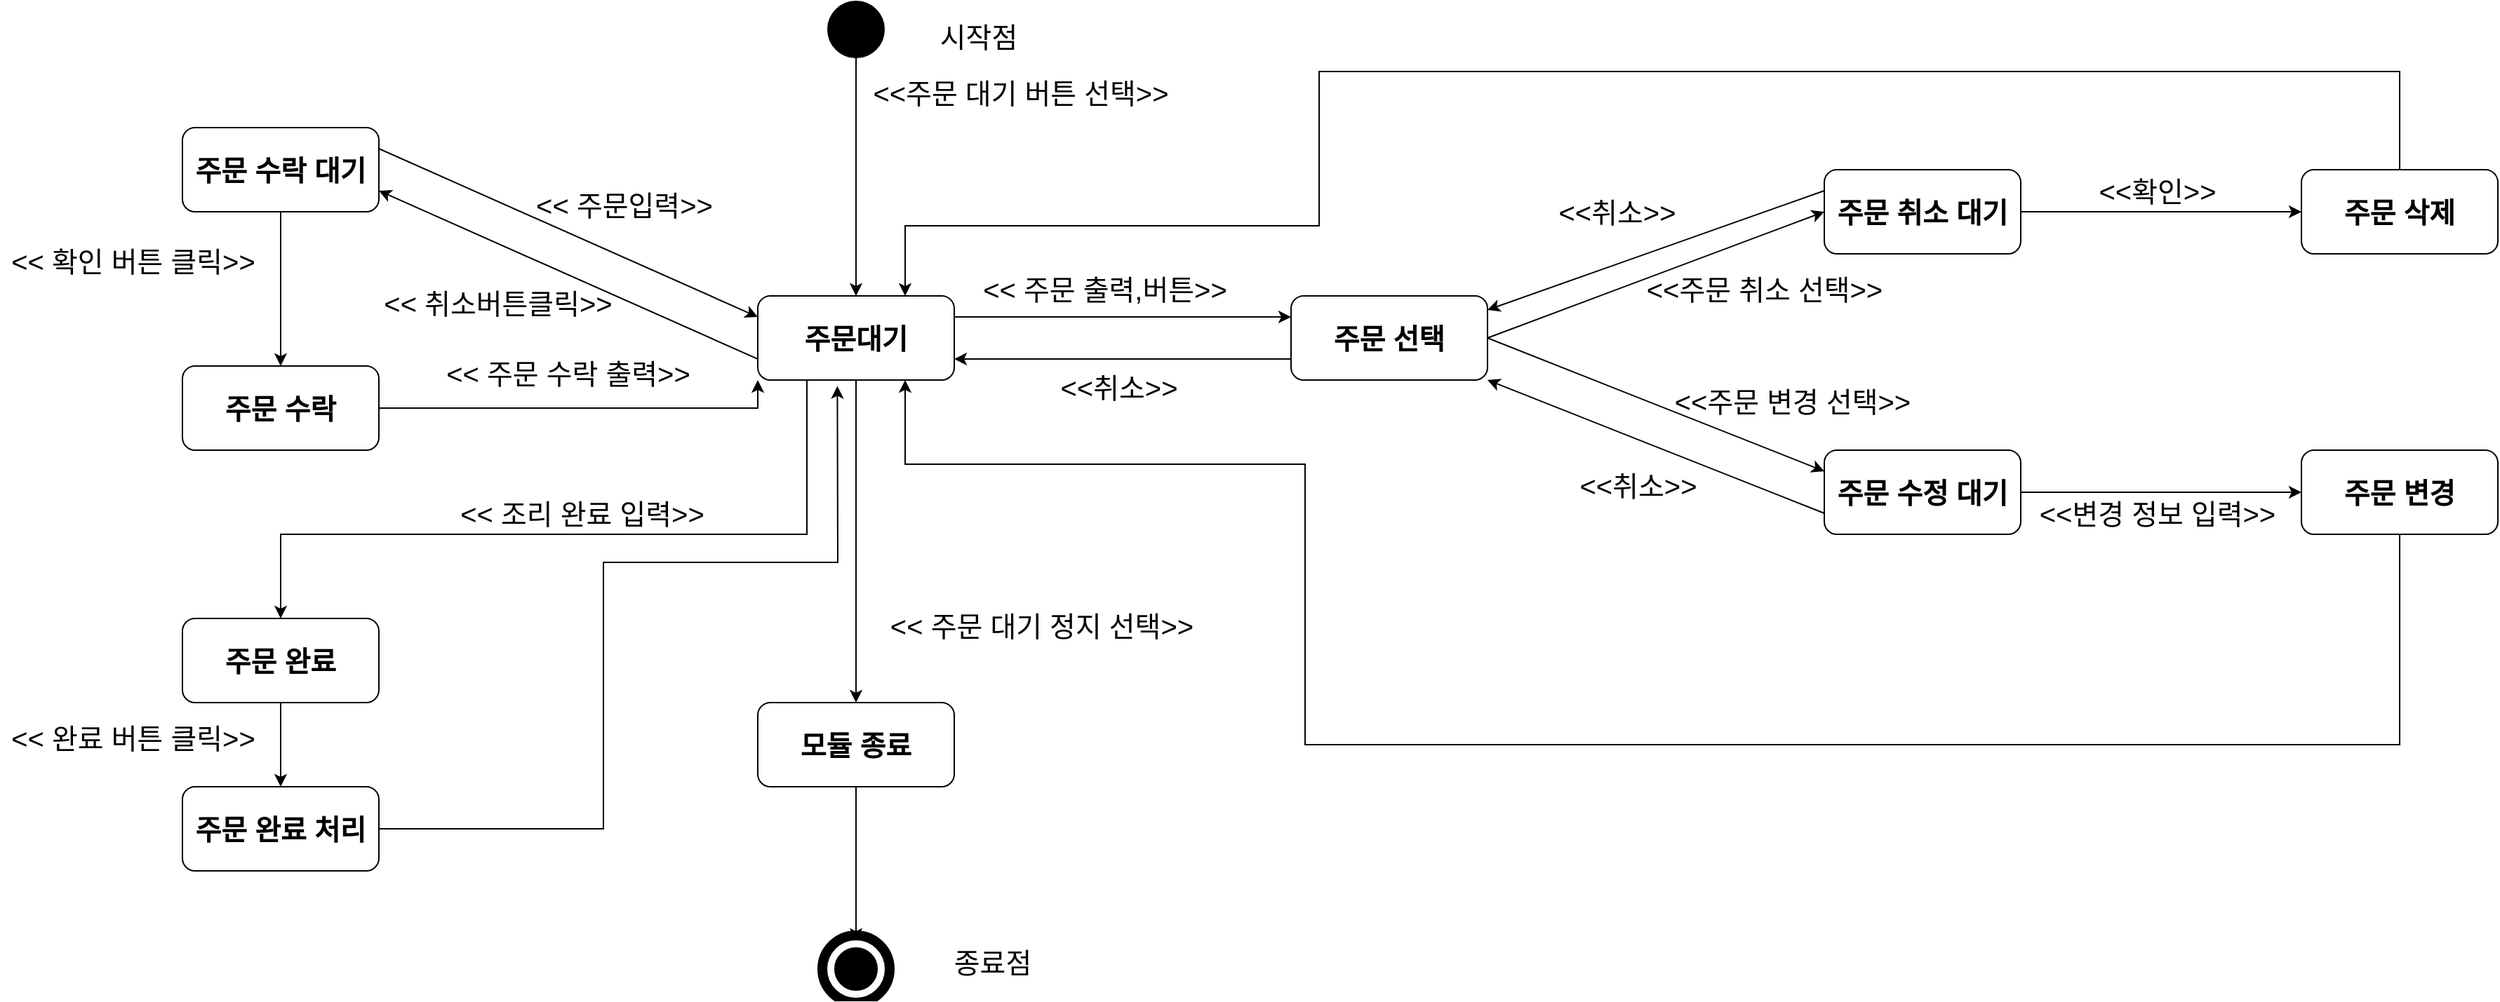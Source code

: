 <mxfile version="19.0.3" type="device"><diagram name="Page-1" id="58cdce13-f638-feb5-8d6f-7d28b1aa9fa0"><mxGraphModel dx="2789" dy="1013" grid="1" gridSize="10" guides="1" tooltips="1" connect="1" arrows="1" fold="1" page="1" pageScale="1" pageWidth="1100" pageHeight="850" background="none" math="0" shadow="0"><root><mxCell id="0"/><mxCell id="1" parent="0"/><mxCell id="1Db8nz4i30QO0pp5KUbZ-1" value="&lt;font style=&quot;font-size: 20px;&quot;&gt;&lt;b&gt;주문대기&lt;/b&gt;&lt;/font&gt;" style="rounded=1;whiteSpace=wrap;html=1;" vertex="1" parent="1"><mxGeometry x="370" y="240" width="140" height="60" as="geometry"/></mxCell><mxCell id="1Db8nz4i30QO0pp5KUbZ-2" value="&lt;font style=&quot;font-size: 20px;&quot;&gt;&lt;b&gt;주문 선택&lt;br&gt;&lt;/b&gt;&lt;/font&gt;" style="rounded=1;whiteSpace=wrap;html=1;" vertex="1" parent="1"><mxGeometry x="750" y="240" width="140" height="60" as="geometry"/></mxCell><mxCell id="1Db8nz4i30QO0pp5KUbZ-3" value="&lt;font style=&quot;font-size: 20px;&quot;&gt;&lt;b&gt;주문 취소 대기&lt;br&gt;&lt;/b&gt;&lt;/font&gt;" style="rounded=1;whiteSpace=wrap;html=1;" vertex="1" parent="1"><mxGeometry x="1130" y="150" width="140" height="60" as="geometry"/></mxCell><mxCell id="1Db8nz4i30QO0pp5KUbZ-4" value="&lt;font style=&quot;font-size: 20px;&quot;&gt;&lt;b&gt;주문 수정 대기&lt;br&gt;&lt;/b&gt;&lt;/font&gt;" style="rounded=1;whiteSpace=wrap;html=1;" vertex="1" parent="1"><mxGeometry x="1130" y="350" width="140" height="60" as="geometry"/></mxCell><mxCell id="1Db8nz4i30QO0pp5KUbZ-5" value="&lt;font style=&quot;font-size: 20px;&quot;&gt;&lt;b&gt;주문 삭제&lt;br&gt;&lt;/b&gt;&lt;/font&gt;" style="rounded=1;whiteSpace=wrap;html=1;" vertex="1" parent="1"><mxGeometry x="1470" y="150" width="140" height="60" as="geometry"/></mxCell><mxCell id="1Db8nz4i30QO0pp5KUbZ-6" value="&lt;font style=&quot;font-size: 20px;&quot;&gt;&lt;b&gt;주문 변경&lt;br&gt;&lt;/b&gt;&lt;/font&gt;" style="rounded=1;whiteSpace=wrap;html=1;" vertex="1" parent="1"><mxGeometry x="1470" y="350" width="140" height="60" as="geometry"/></mxCell><mxCell id="1Db8nz4i30QO0pp5KUbZ-7" value="&lt;font style=&quot;font-size: 20px;&quot;&gt;&lt;b&gt;주문 수락 대기&lt;/b&gt;&lt;/font&gt;" style="rounded=1;whiteSpace=wrap;html=1;" vertex="1" parent="1"><mxGeometry x="-40" y="120" width="140" height="60" as="geometry"/></mxCell><mxCell id="1Db8nz4i30QO0pp5KUbZ-8" value="&lt;font style=&quot;font-size: 20px;&quot;&gt;&lt;b&gt;주문 수락&lt;/b&gt;&lt;/font&gt;" style="rounded=1;whiteSpace=wrap;html=1;" vertex="1" parent="1"><mxGeometry x="-40" y="290" width="140" height="60" as="geometry"/></mxCell><mxCell id="1Db8nz4i30QO0pp5KUbZ-9" value="&lt;font style=&quot;font-size: 20px;&quot;&gt;&lt;b&gt;주문 완료&lt;/b&gt;&lt;/font&gt;" style="rounded=1;whiteSpace=wrap;html=1;" vertex="1" parent="1"><mxGeometry x="-40" y="470" width="140" height="60" as="geometry"/></mxCell><mxCell id="1Db8nz4i30QO0pp5KUbZ-10" value="&lt;font style=&quot;font-size: 20px;&quot;&gt;&lt;b&gt;주문 완료 처리&lt;/b&gt;&lt;/font&gt;" style="rounded=1;whiteSpace=wrap;html=1;" vertex="1" parent="1"><mxGeometry x="-40" y="590" width="140" height="60" as="geometry"/></mxCell><mxCell id="1Db8nz4i30QO0pp5KUbZ-11" value="&lt;font style=&quot;font-size: 20px;&quot;&gt;&lt;b&gt;모듈 종료&lt;/b&gt;&lt;/font&gt;" style="rounded=1;whiteSpace=wrap;html=1;" vertex="1" parent="1"><mxGeometry x="370" y="530" width="140" height="60" as="geometry"/></mxCell><mxCell id="1Db8nz4i30QO0pp5KUbZ-12" value="" style="ellipse;whiteSpace=wrap;html=1;rounded=0;shadow=0;comic=0;labelBackgroundColor=none;strokeWidth=1;fillColor=#000000;fontFamily=Verdana;fontSize=12;align=center;" vertex="1" parent="1"><mxGeometry x="420" y="30" width="40" height="40" as="geometry"/></mxCell><mxCell id="1Db8nz4i30QO0pp5KUbZ-13" value="" style="shape=mxgraph.bpmn.shape;html=1;verticalLabelPosition=bottom;labelBackgroundColor=#ffffff;verticalAlign=top;perimeter=ellipsePerimeter;outline=end;symbol=terminate;rounded=0;shadow=0;comic=0;strokeWidth=5;fontFamily=Verdana;fontSize=12;align=center;points=[[0,0.5,0,0,0],[0.15,0.15,0,0,0],[0.15,0.85,0,0,0],[0.5,0,0,0,0],[0.5,1,0,0,0],[0.7,0.8,0,0,0],[0.85,0.15,0,0,0],[1,0.5,0,0,0]];fillColor=default;perimeterSpacing=0;" vertex="1" parent="1"><mxGeometry x="420" y="700" width="40" height="40" as="geometry"/></mxCell><mxCell id="1Db8nz4i30QO0pp5KUbZ-15" value="" style="endArrow=classic;html=1;rounded=0;fontSize=20;exitX=0.5;exitY=1;exitDx=0;exitDy=0;entryX=0.5;entryY=0;entryDx=0;entryDy=0;" edge="1" parent="1" source="1Db8nz4i30QO0pp5KUbZ-12" target="1Db8nz4i30QO0pp5KUbZ-1"><mxGeometry width="50" height="50" relative="1" as="geometry"><mxPoint x="580" y="460" as="sourcePoint"/><mxPoint x="630" y="410" as="targetPoint"/></mxGeometry></mxCell><mxCell id="1Db8nz4i30QO0pp5KUbZ-16" value="" style="endArrow=classic;html=1;rounded=0;fontSize=20;exitX=0.5;exitY=1;exitDx=0;exitDy=0;entryX=0.5;entryY=0;entryDx=0;entryDy=0;" edge="1" parent="1" source="1Db8nz4i30QO0pp5KUbZ-1" target="1Db8nz4i30QO0pp5KUbZ-11"><mxGeometry width="50" height="50" relative="1" as="geometry"><mxPoint x="580" y="460" as="sourcePoint"/><mxPoint x="630" y="410" as="targetPoint"/></mxGeometry></mxCell><mxCell id="1Db8nz4i30QO0pp5KUbZ-17" value="" style="endArrow=classic;html=1;rounded=0;fontSize=20;exitX=0.5;exitY=1;exitDx=0;exitDy=0;entryX=0.5;entryY=0;entryDx=0;entryDy=0;" edge="1" parent="1" source="1Db8nz4i30QO0pp5KUbZ-11" target="1Db8nz4i30QO0pp5KUbZ-13"><mxGeometry width="50" height="50" relative="1" as="geometry"><mxPoint x="580" y="540" as="sourcePoint"/><mxPoint x="630" y="490" as="targetPoint"/></mxGeometry></mxCell><mxCell id="1Db8nz4i30QO0pp5KUbZ-18" value="" style="endArrow=classic;html=1;rounded=0;fontSize=20;exitX=1;exitY=0.25;exitDx=0;exitDy=0;entryX=0;entryY=0.25;entryDx=0;entryDy=0;" edge="1" parent="1" source="1Db8nz4i30QO0pp5KUbZ-1" target="1Db8nz4i30QO0pp5KUbZ-2"><mxGeometry width="50" height="50" relative="1" as="geometry"><mxPoint x="570" y="460" as="sourcePoint"/><mxPoint x="590" y="260" as="targetPoint"/></mxGeometry></mxCell><mxCell id="1Db8nz4i30QO0pp5KUbZ-21" value="" style="endArrow=classic;html=1;rounded=0;fontSize=20;exitX=0;exitY=0.75;exitDx=0;exitDy=0;entryX=1;entryY=0.75;entryDx=0;entryDy=0;" edge="1" parent="1" source="1Db8nz4i30QO0pp5KUbZ-2" target="1Db8nz4i30QO0pp5KUbZ-1"><mxGeometry width="50" height="50" relative="1" as="geometry"><mxPoint x="610" y="460" as="sourcePoint"/><mxPoint x="660" y="410" as="targetPoint"/></mxGeometry></mxCell><mxCell id="1Db8nz4i30QO0pp5KUbZ-22" value="" style="endArrow=classic;html=1;rounded=0;fontSize=20;entryX=0;entryY=0.5;entryDx=0;entryDy=0;exitX=1;exitY=0.5;exitDx=0;exitDy=0;" edge="1" parent="1" source="1Db8nz4i30QO0pp5KUbZ-2" target="1Db8nz4i30QO0pp5KUbZ-3"><mxGeometry width="50" height="50" relative="1" as="geometry"><mxPoint x="760" y="460" as="sourcePoint"/><mxPoint x="810" y="410" as="targetPoint"/></mxGeometry></mxCell><mxCell id="1Db8nz4i30QO0pp5KUbZ-23" value="" style="endArrow=classic;html=1;rounded=0;fontSize=20;exitX=1;exitY=0.5;exitDx=0;exitDy=0;entryX=0;entryY=0.25;entryDx=0;entryDy=0;" edge="1" parent="1" source="1Db8nz4i30QO0pp5KUbZ-2" target="1Db8nz4i30QO0pp5KUbZ-4"><mxGeometry width="50" height="50" relative="1" as="geometry"><mxPoint x="760" y="460" as="sourcePoint"/><mxPoint x="810" y="410" as="targetPoint"/></mxGeometry></mxCell><mxCell id="1Db8nz4i30QO0pp5KUbZ-24" value="" style="endArrow=classic;html=1;rounded=0;fontSize=20;exitX=0;exitY=0.25;exitDx=0;exitDy=0;entryX=1;entryY=0.167;entryDx=0;entryDy=0;entryPerimeter=0;" edge="1" parent="1" source="1Db8nz4i30QO0pp5KUbZ-3" target="1Db8nz4i30QO0pp5KUbZ-2"><mxGeometry width="50" height="50" relative="1" as="geometry"><mxPoint x="760" y="460" as="sourcePoint"/><mxPoint x="810" y="410" as="targetPoint"/></mxGeometry></mxCell><mxCell id="1Db8nz4i30QO0pp5KUbZ-25" value="" style="endArrow=classic;html=1;rounded=0;fontSize=20;exitX=0;exitY=0.75;exitDx=0;exitDy=0;entryX=1;entryY=1;entryDx=0;entryDy=0;" edge="1" parent="1" source="1Db8nz4i30QO0pp5KUbZ-4" target="1Db8nz4i30QO0pp5KUbZ-2"><mxGeometry width="50" height="50" relative="1" as="geometry"><mxPoint x="760" y="460" as="sourcePoint"/><mxPoint x="810" y="410" as="targetPoint"/></mxGeometry></mxCell><mxCell id="1Db8nz4i30QO0pp5KUbZ-27" value="" style="endArrow=classic;html=1;rounded=0;fontSize=20;entryX=0;entryY=0.5;entryDx=0;entryDy=0;exitX=1;exitY=0.5;exitDx=0;exitDy=0;" edge="1" parent="1" source="1Db8nz4i30QO0pp5KUbZ-3" target="1Db8nz4i30QO0pp5KUbZ-5"><mxGeometry width="50" height="50" relative="1" as="geometry"><mxPoint x="780" y="460" as="sourcePoint"/><mxPoint x="830" y="410" as="targetPoint"/></mxGeometry></mxCell><mxCell id="1Db8nz4i30QO0pp5KUbZ-28" value="" style="endArrow=classic;html=1;rounded=0;fontSize=20;exitX=1;exitY=0.5;exitDx=0;exitDy=0;entryX=0;entryY=0.5;entryDx=0;entryDy=0;" edge="1" parent="1" source="1Db8nz4i30QO0pp5KUbZ-4" target="1Db8nz4i30QO0pp5KUbZ-6"><mxGeometry width="50" height="50" relative="1" as="geometry"><mxPoint x="780" y="460" as="sourcePoint"/><mxPoint x="830" y="410" as="targetPoint"/></mxGeometry></mxCell><mxCell id="1Db8nz4i30QO0pp5KUbZ-30" value="" style="endArrow=classic;html=1;rounded=0;fontSize=20;exitX=0.5;exitY=0;exitDx=0;exitDy=0;entryX=0.75;entryY=0;entryDx=0;entryDy=0;" edge="1" parent="1" source="1Db8nz4i30QO0pp5KUbZ-5" target="1Db8nz4i30QO0pp5KUbZ-1"><mxGeometry width="50" height="50" relative="1" as="geometry"><mxPoint x="630" y="460" as="sourcePoint"/><mxPoint x="680" y="410" as="targetPoint"/><Array as="points"><mxPoint x="1540" y="80"/><mxPoint x="770" y="80"/><mxPoint x="770" y="190"/><mxPoint x="475" y="190"/></Array></mxGeometry></mxCell><mxCell id="1Db8nz4i30QO0pp5KUbZ-31" value="" style="endArrow=classic;html=1;rounded=0;fontSize=20;exitX=0.5;exitY=1;exitDx=0;exitDy=0;entryX=0.75;entryY=1;entryDx=0;entryDy=0;" edge="1" parent="1" source="1Db8nz4i30QO0pp5KUbZ-6" target="1Db8nz4i30QO0pp5KUbZ-1"><mxGeometry width="50" height="50" relative="1" as="geometry"><mxPoint x="630" y="460" as="sourcePoint"/><mxPoint x="680" y="410" as="targetPoint"/><Array as="points"><mxPoint x="1540" y="560"/><mxPoint x="760" y="560"/><mxPoint x="760" y="360"/><mxPoint x="630" y="360"/><mxPoint x="475" y="360"/></Array></mxGeometry></mxCell><mxCell id="1Db8nz4i30QO0pp5KUbZ-33" value="" style="endArrow=classic;html=1;rounded=0;fontSize=20;exitX=1;exitY=0.25;exitDx=0;exitDy=0;entryX=0;entryY=0.25;entryDx=0;entryDy=0;" edge="1" parent="1" source="1Db8nz4i30QO0pp5KUbZ-7" target="1Db8nz4i30QO0pp5KUbZ-1"><mxGeometry width="50" height="50" relative="1" as="geometry"><mxPoint x="630" y="460" as="sourcePoint"/><mxPoint x="680" y="410" as="targetPoint"/></mxGeometry></mxCell><mxCell id="1Db8nz4i30QO0pp5KUbZ-34" value="" style="endArrow=classic;html=1;rounded=0;fontSize=20;exitX=0;exitY=0.75;exitDx=0;exitDy=0;entryX=1;entryY=0.75;entryDx=0;entryDy=0;" edge="1" parent="1" source="1Db8nz4i30QO0pp5KUbZ-1" target="1Db8nz4i30QO0pp5KUbZ-7"><mxGeometry width="50" height="50" relative="1" as="geometry"><mxPoint x="630" y="460" as="sourcePoint"/><mxPoint x="680" y="410" as="targetPoint"/></mxGeometry></mxCell><mxCell id="1Db8nz4i30QO0pp5KUbZ-36" value="" style="endArrow=classic;html=1;rounded=0;fontSize=20;exitX=0.5;exitY=1;exitDx=0;exitDy=0;entryX=0.5;entryY=0;entryDx=0;entryDy=0;" edge="1" parent="1" source="1Db8nz4i30QO0pp5KUbZ-7" target="1Db8nz4i30QO0pp5KUbZ-8"><mxGeometry width="50" height="50" relative="1" as="geometry"><mxPoint x="550" y="390" as="sourcePoint"/><mxPoint x="30" y="260" as="targetPoint"/></mxGeometry></mxCell><mxCell id="1Db8nz4i30QO0pp5KUbZ-37" value="" style="endArrow=classic;html=1;rounded=0;fontSize=20;exitX=1;exitY=0.5;exitDx=0;exitDy=0;entryX=0;entryY=1;entryDx=0;entryDy=0;" edge="1" parent="1" source="1Db8nz4i30QO0pp5KUbZ-8" target="1Db8nz4i30QO0pp5KUbZ-1"><mxGeometry width="50" height="50" relative="1" as="geometry"><mxPoint x="630" y="460" as="sourcePoint"/><mxPoint x="680" y="410" as="targetPoint"/><Array as="points"><mxPoint x="370" y="320"/></Array></mxGeometry></mxCell><mxCell id="1Db8nz4i30QO0pp5KUbZ-38" value="" style="endArrow=classic;html=1;rounded=0;fontSize=20;exitX=0.25;exitY=1;exitDx=0;exitDy=0;entryX=0.5;entryY=0;entryDx=0;entryDy=0;" edge="1" parent="1" source="1Db8nz4i30QO0pp5KUbZ-1" target="1Db8nz4i30QO0pp5KUbZ-9"><mxGeometry width="50" height="50" relative="1" as="geometry"><mxPoint x="630" y="460" as="sourcePoint"/><mxPoint x="680" y="410" as="targetPoint"/><Array as="points"><mxPoint x="405" y="410"/><mxPoint x="30" y="410"/></Array></mxGeometry></mxCell><mxCell id="1Db8nz4i30QO0pp5KUbZ-39" value="" style="endArrow=classic;html=1;rounded=0;fontSize=20;exitX=0.5;exitY=1;exitDx=0;exitDy=0;entryX=0.5;entryY=0;entryDx=0;entryDy=0;" edge="1" parent="1" source="1Db8nz4i30QO0pp5KUbZ-9" target="1Db8nz4i30QO0pp5KUbZ-10"><mxGeometry width="50" height="50" relative="1" as="geometry"><mxPoint x="550" y="460" as="sourcePoint"/><mxPoint x="600" y="410" as="targetPoint"/></mxGeometry></mxCell><mxCell id="1Db8nz4i30QO0pp5KUbZ-40" value="" style="endArrow=classic;html=1;rounded=0;fontSize=20;exitX=1;exitY=0.5;exitDx=0;exitDy=0;entryX=0.405;entryY=1.071;entryDx=0;entryDy=0;entryPerimeter=0;" edge="1" parent="1" source="1Db8nz4i30QO0pp5KUbZ-10" target="1Db8nz4i30QO0pp5KUbZ-1"><mxGeometry width="50" height="50" relative="1" as="geometry"><mxPoint x="630" y="460" as="sourcePoint"/><mxPoint x="680" y="410" as="targetPoint"/><Array as="points"><mxPoint x="260" y="620"/><mxPoint x="260" y="430"/><mxPoint x="427" y="430"/></Array></mxGeometry></mxCell><mxCell id="1Db8nz4i30QO0pp5KUbZ-41" value="&amp;lt;&amp;lt; 주문입력&amp;gt;&amp;gt;" style="text;html=1;strokeColor=none;fillColor=none;align=center;verticalAlign=middle;whiteSpace=wrap;rounded=0;fontSize=20;" vertex="1" parent="1"><mxGeometry x="200" y="160" width="150" height="30" as="geometry"/></mxCell><mxCell id="1Db8nz4i30QO0pp5KUbZ-42" value="&amp;lt;&amp;lt; 취소버튼클릭&amp;gt;&amp;gt;" style="text;html=1;strokeColor=none;fillColor=none;align=center;verticalAlign=middle;whiteSpace=wrap;rounded=0;fontSize=20;" vertex="1" parent="1"><mxGeometry x="90" y="230" width="190" height="30" as="geometry"/></mxCell><mxCell id="1Db8nz4i30QO0pp5KUbZ-43" value="&amp;lt;&amp;lt; 확인 버튼 클릭&amp;gt;&amp;gt;" style="text;html=1;strokeColor=none;fillColor=none;align=center;verticalAlign=middle;whiteSpace=wrap;rounded=0;fontSize=20;" vertex="1" parent="1"><mxGeometry x="-170" y="200" width="190" height="30" as="geometry"/></mxCell><mxCell id="1Db8nz4i30QO0pp5KUbZ-44" value="&amp;lt;&amp;lt; 주문 수락 출력&amp;gt;&amp;gt;" style="text;html=1;strokeColor=none;fillColor=none;align=center;verticalAlign=middle;whiteSpace=wrap;rounded=0;fontSize=20;" vertex="1" parent="1"><mxGeometry x="140" y="280" width="190" height="30" as="geometry"/></mxCell><mxCell id="1Db8nz4i30QO0pp5KUbZ-45" value="&amp;lt;&amp;lt; 조리 완료 입력&amp;gt;&amp;gt;" style="text;html=1;strokeColor=none;fillColor=none;align=center;verticalAlign=middle;whiteSpace=wrap;rounded=0;fontSize=20;" vertex="1" parent="1"><mxGeometry x="150" y="380" width="190" height="30" as="geometry"/></mxCell><mxCell id="1Db8nz4i30QO0pp5KUbZ-46" value="&amp;lt;&amp;lt; 완료 버튼 클릭&amp;gt;&amp;gt;" style="text;html=1;strokeColor=none;fillColor=none;align=center;verticalAlign=middle;whiteSpace=wrap;rounded=0;fontSize=20;" vertex="1" parent="1"><mxGeometry x="-170" y="540" width="190" height="30" as="geometry"/></mxCell><mxCell id="1Db8nz4i30QO0pp5KUbZ-47" value="&amp;lt;&amp;lt; 주문 대기 정지 선택&amp;gt;&amp;gt;" style="text;html=1;strokeColor=none;fillColor=none;align=center;verticalAlign=middle;whiteSpace=wrap;rounded=0;fontSize=20;" vertex="1" parent="1"><mxGeometry x="455" y="460" width="235" height="30" as="geometry"/></mxCell><mxCell id="1Db8nz4i30QO0pp5KUbZ-49" value="종료점" style="text;html=1;strokeColor=none;fillColor=none;align=center;verticalAlign=middle;whiteSpace=wrap;rounded=0;fontSize=20;" vertex="1" parent="1"><mxGeometry x="470" y="700" width="135" height="30" as="geometry"/></mxCell><mxCell id="1Db8nz4i30QO0pp5KUbZ-50" value="시작점" style="text;html=1;strokeColor=none;fillColor=none;align=center;verticalAlign=middle;whiteSpace=wrap;rounded=0;fontSize=20;" vertex="1" parent="1"><mxGeometry x="410" y="40" width="235" height="30" as="geometry"/></mxCell><mxCell id="1Db8nz4i30QO0pp5KUbZ-52" value="&amp;lt;&amp;lt; 주문 출력,버튼&amp;gt;&amp;gt;" style="text;html=1;strokeColor=none;fillColor=none;align=center;verticalAlign=middle;whiteSpace=wrap;rounded=0;fontSize=20;" vertex="1" parent="1"><mxGeometry x="500" y="220" width="235" height="30" as="geometry"/></mxCell><mxCell id="1Db8nz4i30QO0pp5KUbZ-53" value="&amp;lt;&amp;lt;취소&amp;gt;&amp;gt;" style="text;html=1;strokeColor=none;fillColor=none;align=center;verticalAlign=middle;whiteSpace=wrap;rounded=0;fontSize=20;" vertex="1" parent="1"><mxGeometry x="510" y="290" width="235" height="30" as="geometry"/></mxCell><mxCell id="1Db8nz4i30QO0pp5KUbZ-54" value="&amp;lt;&amp;lt;주문 취소 선택&amp;gt;&amp;gt;" style="text;html=1;strokeColor=none;fillColor=none;align=center;verticalAlign=middle;whiteSpace=wrap;rounded=0;fontSize=20;" vertex="1" parent="1"><mxGeometry x="970" y="220" width="235" height="30" as="geometry"/></mxCell><mxCell id="1Db8nz4i30QO0pp5KUbZ-55" value="&amp;lt;&amp;lt;취소&amp;gt;&amp;gt;" style="text;html=1;strokeColor=none;fillColor=none;align=center;verticalAlign=middle;whiteSpace=wrap;rounded=0;fontSize=20;" vertex="1" parent="1"><mxGeometry x="865" y="165" width="235" height="30" as="geometry"/></mxCell><mxCell id="1Db8nz4i30QO0pp5KUbZ-56" value="&amp;lt;&amp;lt;주문 변경 선택&amp;gt;&amp;gt;" style="text;html=1;strokeColor=none;fillColor=none;align=center;verticalAlign=middle;whiteSpace=wrap;rounded=0;fontSize=20;" vertex="1" parent="1"><mxGeometry x="990" y="300" width="235" height="30" as="geometry"/></mxCell><mxCell id="1Db8nz4i30QO0pp5KUbZ-58" value="&amp;lt;&amp;lt;취소&amp;gt;&amp;gt;" style="text;html=1;strokeColor=none;fillColor=none;align=center;verticalAlign=middle;whiteSpace=wrap;rounded=0;fontSize=20;" vertex="1" parent="1"><mxGeometry x="880" y="360" width="235" height="30" as="geometry"/></mxCell><mxCell id="1Db8nz4i30QO0pp5KUbZ-59" value="&amp;lt;&amp;lt;확인&amp;gt;&amp;gt;" style="text;html=1;strokeColor=none;fillColor=none;align=center;verticalAlign=middle;whiteSpace=wrap;rounded=0;fontSize=20;" vertex="1" parent="1"><mxGeometry x="1250" y="150" width="235" height="30" as="geometry"/></mxCell><mxCell id="1Db8nz4i30QO0pp5KUbZ-60" value="&amp;lt;&amp;lt;변경 정보 입력&amp;gt;&amp;gt;" style="text;html=1;strokeColor=none;fillColor=none;align=center;verticalAlign=middle;whiteSpace=wrap;rounded=0;fontSize=20;" vertex="1" parent="1"><mxGeometry x="1250" y="380" width="235" height="30" as="geometry"/></mxCell><mxCell id="1Db8nz4i30QO0pp5KUbZ-62" value="&amp;lt;&amp;lt;주문 대기 버튼 선택&amp;gt;&amp;gt;" style="text;html=1;strokeColor=none;fillColor=none;align=center;verticalAlign=middle;whiteSpace=wrap;rounded=0;fontSize=20;" vertex="1" parent="1"><mxGeometry x="440" y="80" width="235" height="30" as="geometry"/></mxCell></root></mxGraphModel></diagram></mxfile>